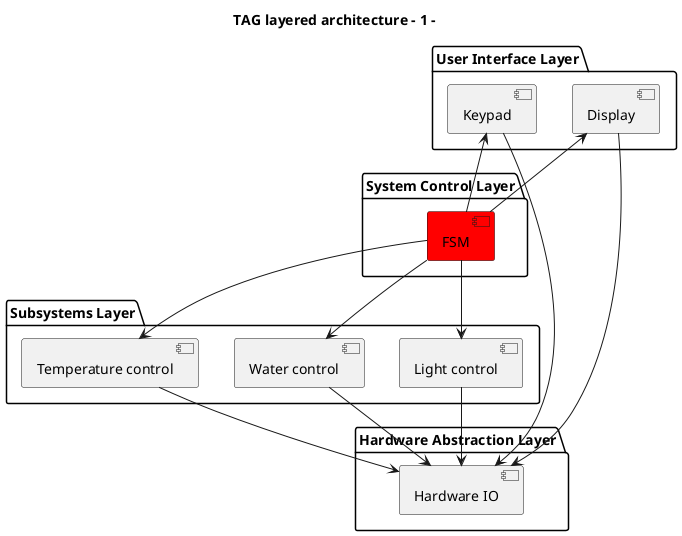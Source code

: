 @startuml

title TAG layered architecture - 1 -

package "User Interface Layer" {
    [Display]
    [Keypad]
}

package "System Control Layer" {
    [FSM] #red
}

package "Subsystems Layer" {
    [Temperature control]
    [Light control]
    [Water control]
}

package "Hardware Abstraction Layer" {
    [Hardware IO]
}

[FSM] -down-> [Light control]
[FSM] -down-> [Temperature control]
[FSM] -down-> [Water control]
[FSM] -up-> [Display]
[FSM] -up-> [Keypad]
[Light control] --> [Hardware IO]
[Temperature control] --> [Hardware IO]
[Water control] --> [Hardware IO]
[Display] --> [Hardware IO]
[Keypad] --> [Hardware IO]

@enduml